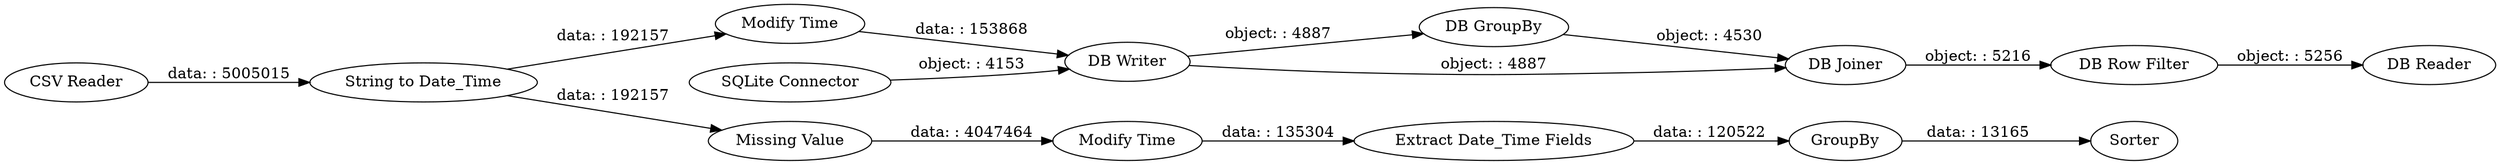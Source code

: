digraph {
	"3410144523594548379_38" [label=GroupBy]
	"3410144523594548379_40" [label="Missing Value"]
	"3410144523594548379_42" [label="Extract Date_Time Fields"]
	"3410144523594548379_47" [label="SQLite Connector"]
	"3410144523594548379_41" [label="CSV Reader"]
	"3410144523594548379_50" [label="Modify Time"]
	"3410144523594548379_44" [label="DB Row Filter"]
	"3410144523594548379_39" [label=Sorter]
	"3410144523594548379_45" [label="DB Reader"]
	"3410144523594548379_16" [label="String to Date_Time"]
	"3410144523594548379_49" [label="DB GroupBy"]
	"3410144523594548379_36" [label="Modify Time"]
	"3410144523594548379_43" [label="DB Joiner"]
	"3410144523594548379_48" [label="DB Writer"]
	"3410144523594548379_50" -> "3410144523594548379_48" [label="data: : 153868"]
	"3410144523594548379_40" -> "3410144523594548379_36" [label="data: : 4047464"]
	"3410144523594548379_41" -> "3410144523594548379_16" [label="data: : 5005015"]
	"3410144523594548379_36" -> "3410144523594548379_42" [label="data: : 135304"]
	"3410144523594548379_48" -> "3410144523594548379_49" [label="object: : 4887"]
	"3410144523594548379_38" -> "3410144523594548379_39" [label="data: : 13165"]
	"3410144523594548379_49" -> "3410144523594548379_43" [label="object: : 4530"]
	"3410144523594548379_48" -> "3410144523594548379_43" [label="object: : 4887"]
	"3410144523594548379_43" -> "3410144523594548379_44" [label="object: : 5216"]
	"3410144523594548379_16" -> "3410144523594548379_50" [label="data: : 192157"]
	"3410144523594548379_16" -> "3410144523594548379_40" [label="data: : 192157"]
	"3410144523594548379_42" -> "3410144523594548379_38" [label="data: : 120522"]
	"3410144523594548379_47" -> "3410144523594548379_48" [label="object: : 4153"]
	"3410144523594548379_44" -> "3410144523594548379_45" [label="object: : 5256"]
	rankdir=LR
}
